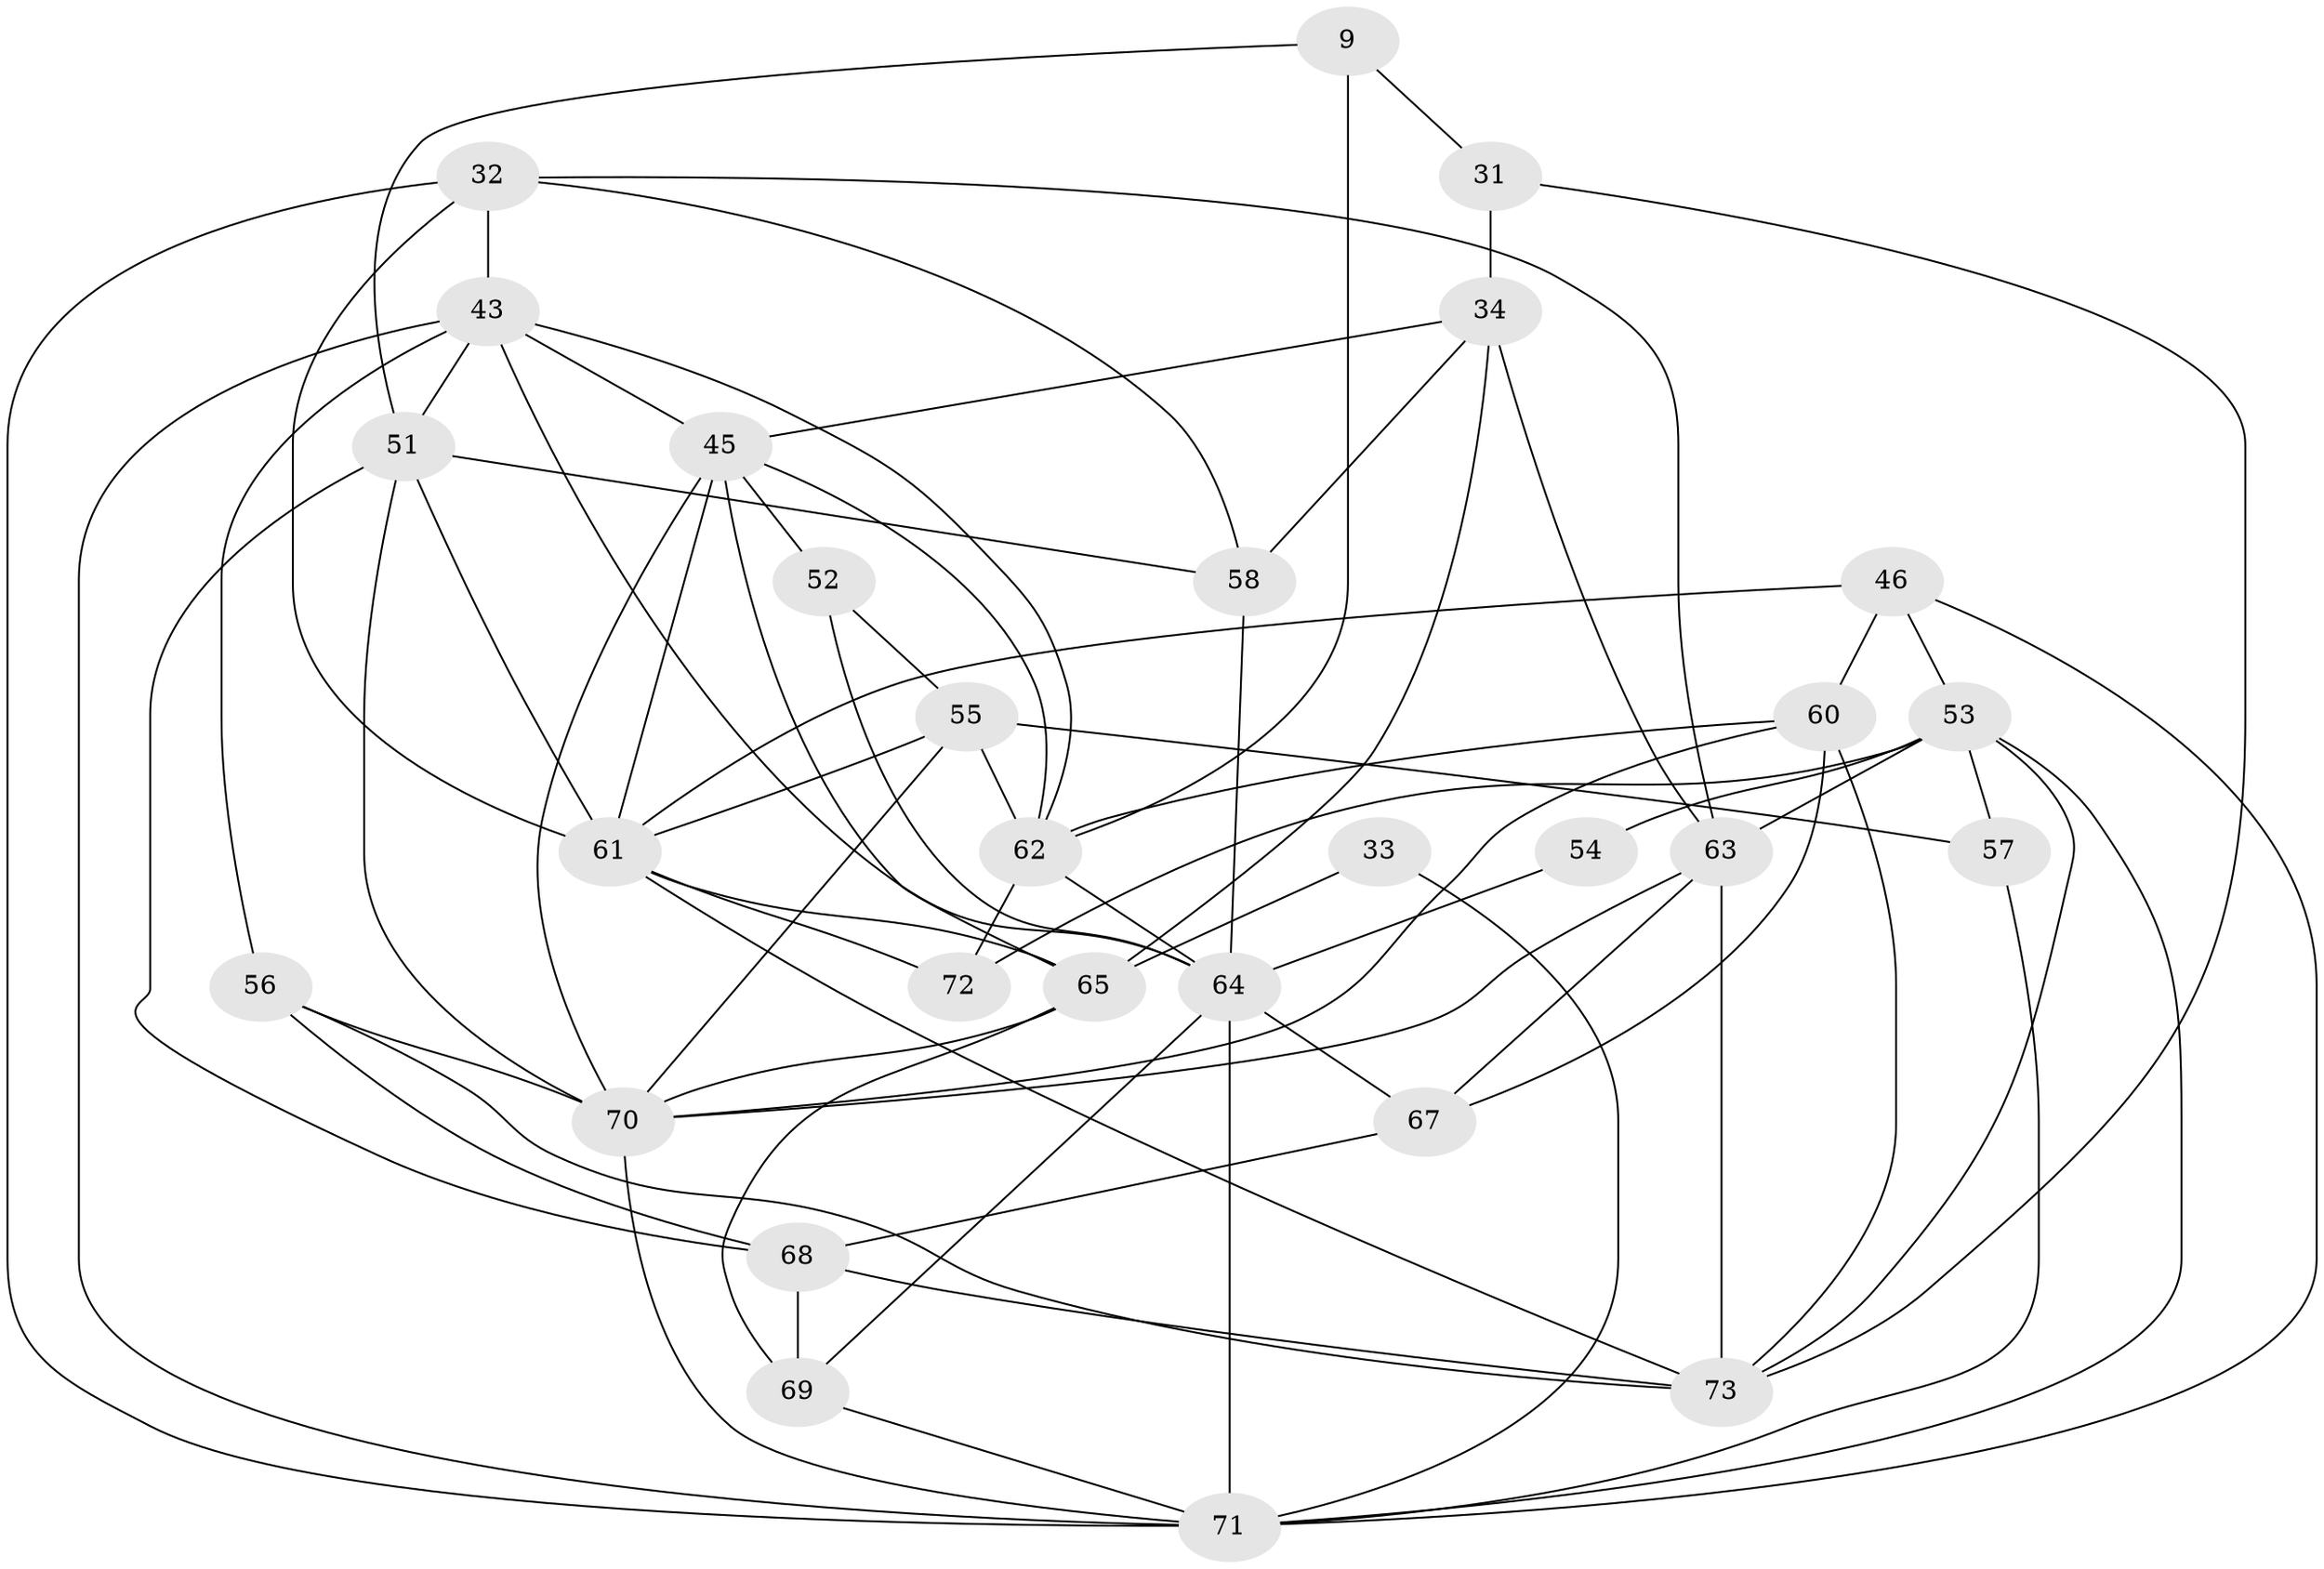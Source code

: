 // original degree distribution, {4: 0.2876712328767123, 7: 0.0684931506849315, 3: 0.1780821917808219, 5: 0.1643835616438356, 2: 0.2054794520547945, 8: 0.0136986301369863, 6: 0.0821917808219178}
// Generated by graph-tools (version 1.1) at 2025/55/03/04/25 21:55:19]
// undirected, 29 vertices, 75 edges
graph export_dot {
graph [start="1"]
  node [color=gray90,style=filled];
  9 [super="+5"];
  31;
  32 [super="+3"];
  33;
  34 [super="+24"];
  43 [super="+20+42"];
  45 [super="+41+28"];
  46 [super="+18"];
  51 [super="+13+44"];
  52 [super="+27"];
  53 [super="+37+47"];
  54;
  55 [super="+21"];
  56 [super="+22"];
  57 [super="+4"];
  58;
  60 [super="+10"];
  61 [super="+17+38"];
  62 [super="+48"];
  63 [super="+39"];
  64 [super="+49"];
  65 [super="+6+50"];
  67;
  68 [super="+59"];
  69;
  70 [super="+26+29"];
  71 [super="+36+66"];
  72;
  73 [super="+16+15"];
  9 -- 62 [weight=3];
  9 -- 31;
  9 -- 51;
  31 -- 34;
  31 -- 73;
  32 -- 63 [weight=2];
  32 -- 71;
  32 -- 58;
  32 -- 61 [weight=3];
  32 -- 43 [weight=3];
  33 -- 71;
  33 -- 65;
  34 -- 58;
  34 -- 65;
  34 -- 63 [weight=2];
  34 -- 45;
  43 -- 62;
  43 -- 56;
  43 -- 71;
  43 -- 51 [weight=2];
  43 -- 45;
  43 -- 64;
  45 -- 62;
  45 -- 65 [weight=3];
  45 -- 70 [weight=2];
  45 -- 52;
  45 -- 61;
  46 -- 71;
  46 -- 61;
  46 -- 60;
  46 -- 53;
  51 -- 61;
  51 -- 68;
  51 -- 70;
  51 -- 58;
  52 -- 64;
  52 -- 55;
  53 -- 54;
  53 -- 71;
  53 -- 72 [weight=2];
  53 -- 73;
  53 -- 63;
  53 -- 57 [weight=2];
  54 -- 64;
  55 -- 57 [weight=2];
  55 -- 62;
  55 -- 61;
  55 -- 70 [weight=2];
  56 -- 68;
  56 -- 70;
  56 -- 73;
  57 -- 71;
  58 -- 64;
  60 -- 70;
  60 -- 67;
  60 -- 62;
  60 -- 73 [weight=2];
  61 -- 72 [weight=2];
  61 -- 65 [weight=3];
  61 -- 73 [weight=2];
  62 -- 64 [weight=2];
  62 -- 72;
  63 -- 67;
  63 -- 70;
  63 -- 73 [weight=2];
  64 -- 69;
  64 -- 67;
  64 -- 71 [weight=2];
  65 -- 69;
  65 -- 70;
  67 -- 68;
  68 -- 69 [weight=2];
  68 -- 73;
  69 -- 71;
  70 -- 71 [weight=2];
}
